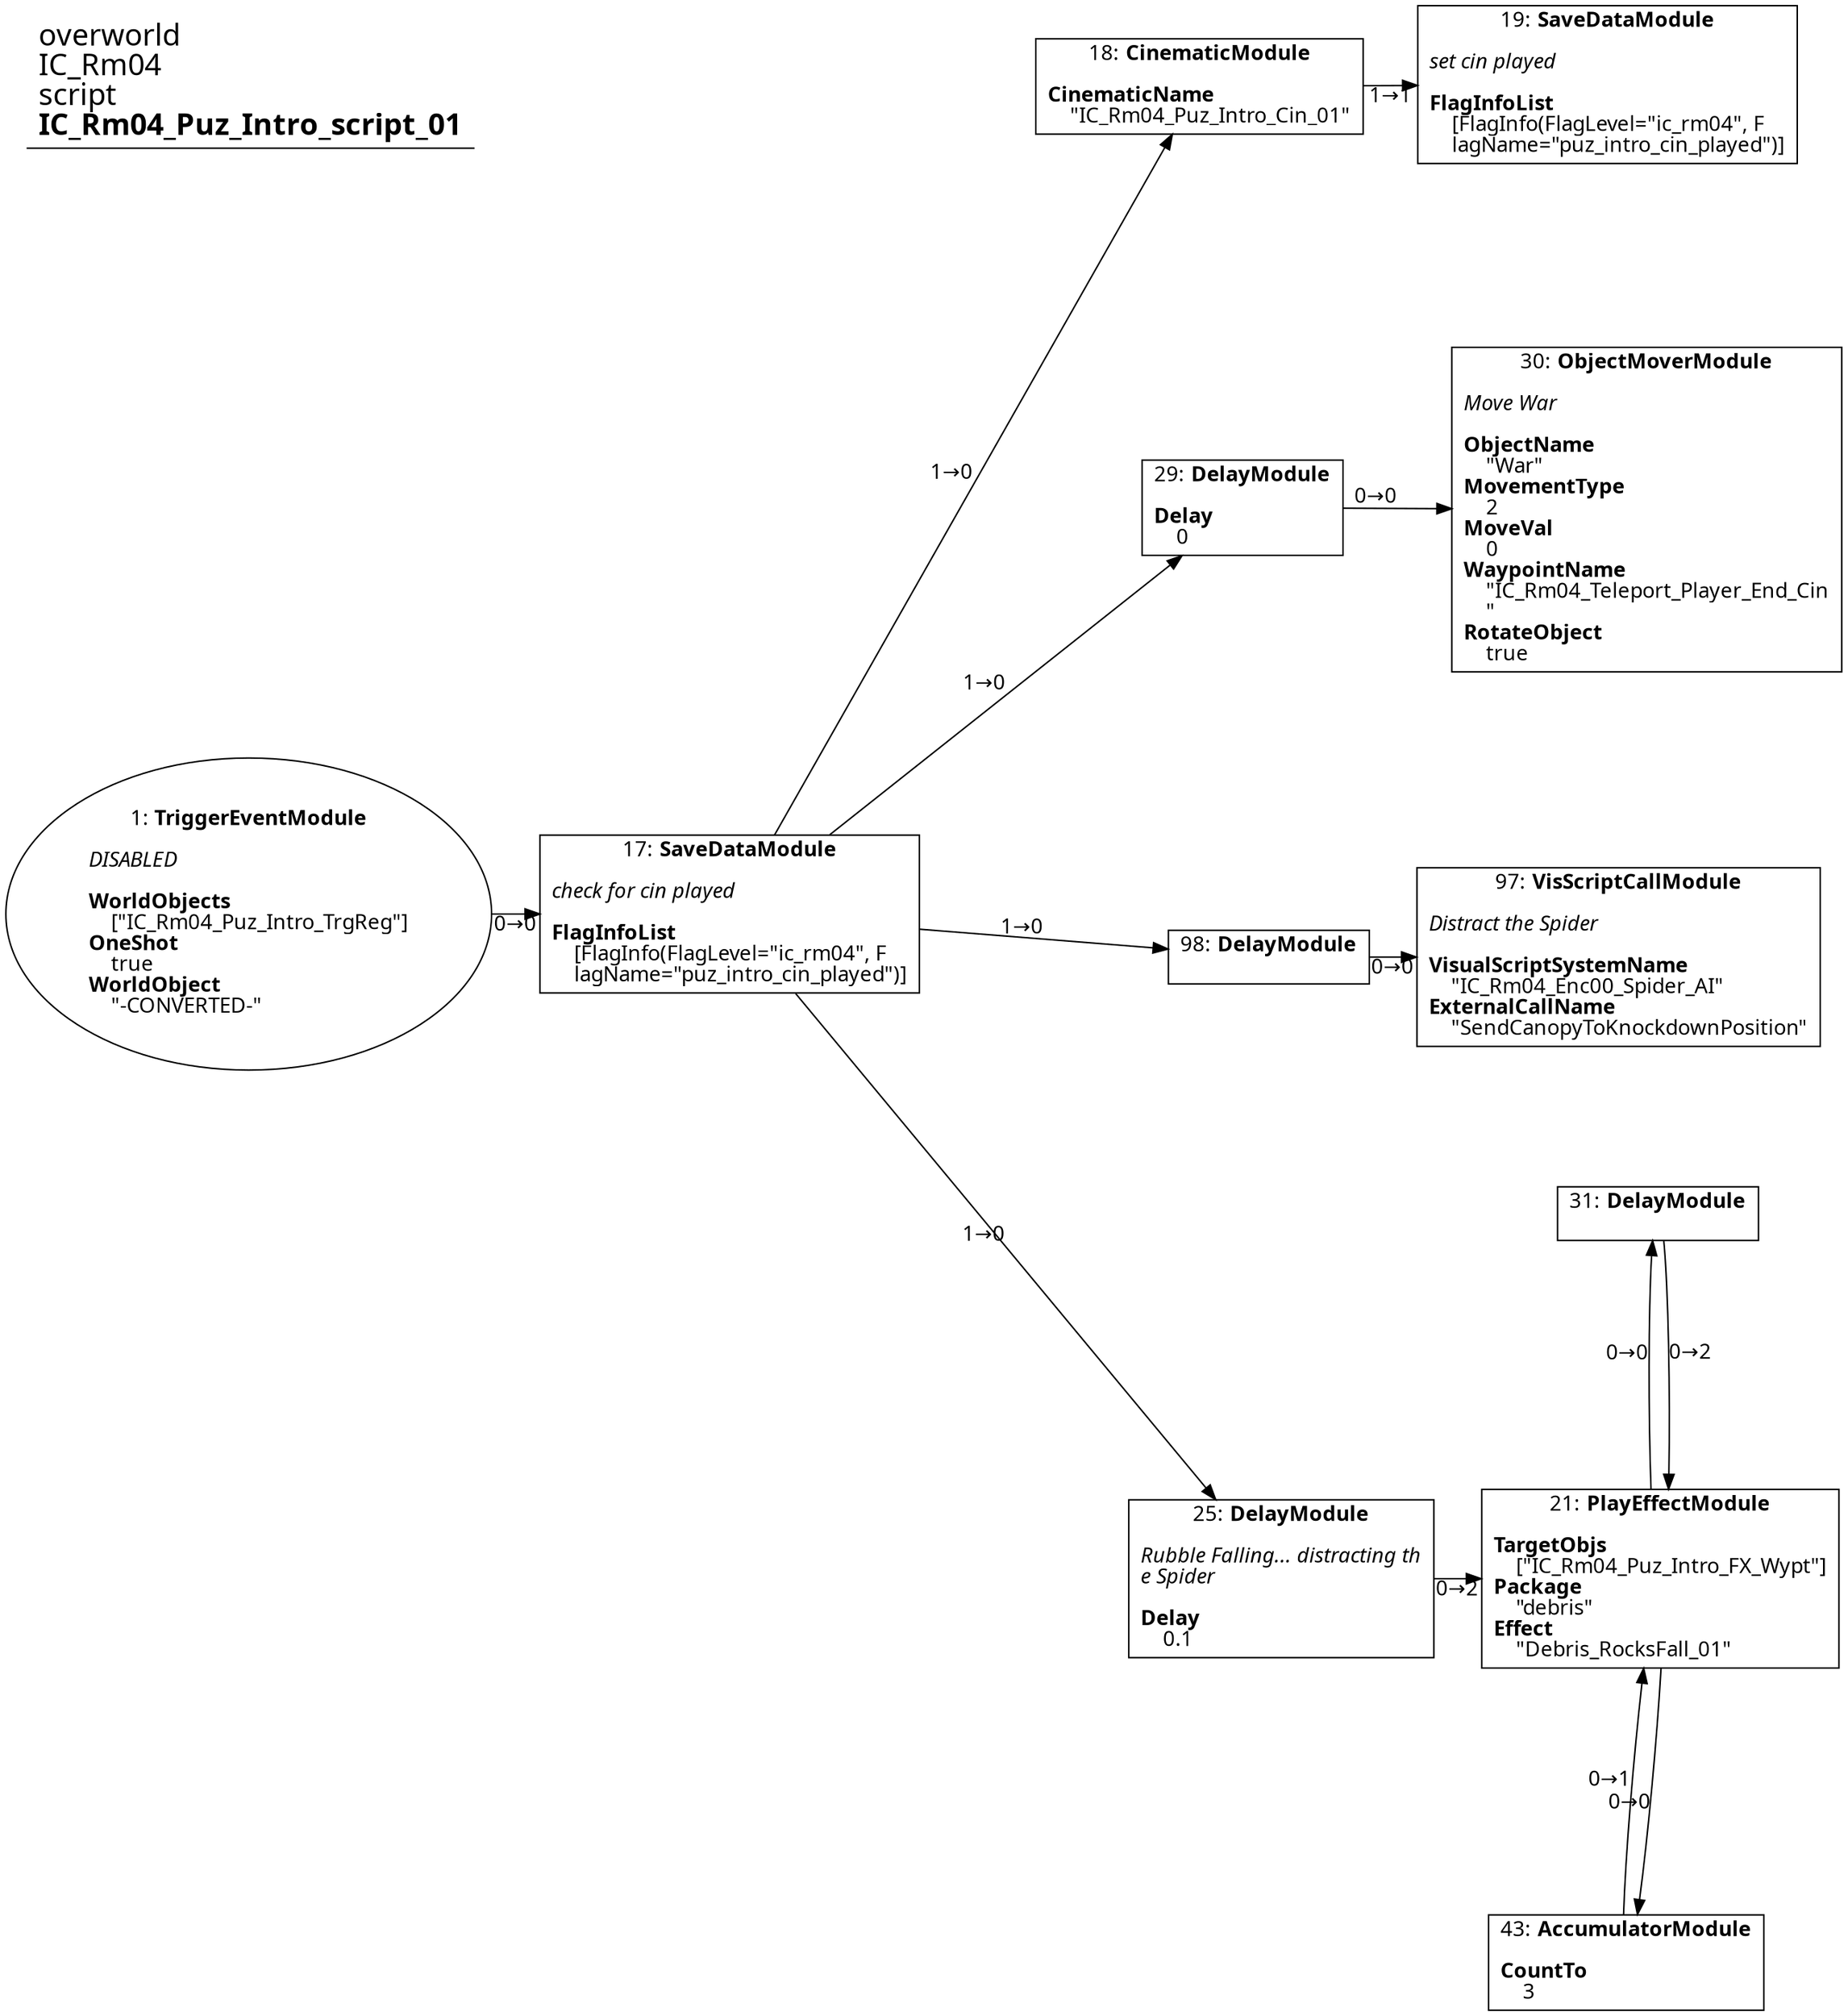 digraph {
    layout = fdp;
    overlap = prism;
    sep = "+16";
    splines = spline;

    node [ shape = box ];

    graph [ fontname = "Segoe UI" ];
    node [ fontname = "Segoe UI" ];
    edge [ fontname = "Segoe UI" ];

    1 [ label = <1: <b>TriggerEventModule</b><br/><br/><i>DISABLED<br align="left"/></i><br align="left"/><b>WorldObjects</b><br align="left"/>    [&quot;IC_Rm04_Puz_Intro_TrgReg&quot;]<br align="left"/><b>OneShot</b><br align="left"/>    true<br align="left"/><b>WorldObject</b><br align="left"/>    &quot;-CONVERTED-&quot;<br align="left"/>> ];
    1 [ shape = oval ]
    1 [ pos = "-1.263,-0.155!" ];
    1 -> 17 [ label = "0→0" ];

    17 [ label = <17: <b>SaveDataModule</b><br/><br/><i>check for cin played<br align="left"/></i><br align="left"/><b>FlagInfoList</b><br align="left"/>    [FlagInfo(FlagLevel=&quot;ic_rm04&quot;, F<br align="left"/>    lagName=&quot;puz_intro_cin_played&quot;)]<br align="left"/>> ];
    17 [ pos = "-1.01,-0.155!" ];
    17 -> 29 [ label = "1→0" ];
    17 -> 25 [ label = "1→0" ];
    17 -> 18 [ label = "1→0" ];
    17 -> 98 [ label = "1→0" ];

    18 [ label = <18: <b>CinematicModule</b><br/><br/><b>CinematicName</b><br align="left"/>    &quot;IC_Rm04_Puz_Intro_Cin_01&quot;<br align="left"/>> ];
    18 [ pos = "-0.757,0.287!" ];
    18 -> 19 [ label = "1→1" ];

    19 [ label = <19: <b>SaveDataModule</b><br/><br/><i>set cin played<br align="left"/></i><br align="left"/><b>FlagInfoList</b><br align="left"/>    [FlagInfo(FlagLevel=&quot;ic_rm04&quot;, F<br align="left"/>    lagName=&quot;puz_intro_cin_played&quot;)]<br align="left"/>> ];
    19 [ pos = "-0.53900003,0.28800002!" ];

    21 [ label = <21: <b>PlayEffectModule</b><br/><br/><b>TargetObjs</b><br align="left"/>    [&quot;IC_Rm04_Puz_Intro_FX_Wypt&quot;]<br align="left"/><b>Package</b><br align="left"/>    &quot;debris&quot;<br align="left"/><b>Effect</b><br align="left"/>    &quot;Debris_RocksFall_01&quot;<br align="left"/>> ];
    21 [ pos = "-0.514,-0.51000005!" ];
    21 -> 43 [ label = "0→0" ];
    21 -> 31 [ label = "0→0" ];

    25 [ label = <25: <b>DelayModule</b><br/><br/><i>Rubble Falling... distracting th<br align="left"/>e Spider<br align="left"/></i><br align="left"/><b>Delay</b><br align="left"/>    0.1<br align="left"/>> ];
    25 [ pos = "-0.71000004,-0.51000005!" ];
    25 -> 21 [ label = "0→2" ];

    29 [ label = <29: <b>DelayModule</b><br/><br/><b>Delay</b><br align="left"/>    0<br align="left"/>> ];
    29 [ pos = "-0.734,0.062000003!" ];
    29 -> 30 [ label = "0→0" ];

    30 [ label = <30: <b>ObjectMoverModule</b><br/><br/><i>Move War<br align="left"/></i><br align="left"/><b>ObjectName</b><br align="left"/>    &quot;War&quot;<br align="left"/><b>MovementType</b><br align="left"/>    2<br align="left"/><b>MoveVal</b><br align="left"/>    0<br align="left"/><b>WaypointName</b><br align="left"/>    &quot;IC_Rm04_Teleport_Player_End_Cin<br align="left"/>    &quot;<br align="left"/><b>RotateObject</b><br align="left"/>    true<br align="left"/>> ];
    30 [ pos = "-0.518,0.061000004!" ];

    31 [ label = <31: <b>DelayModule</b><br/><br/>> ];
    31 [ pos = "-0.512,-0.31500003!" ];
    31 -> 21 [ label = "0→2" ];

    43 [ label = <43: <b>AccumulatorModule</b><br/><br/><b>CountTo</b><br align="left"/>    3<br align="left"/>> ];
    43 [ pos = "-0.52900004,-0.71500003!" ];
    43 -> 21 [ label = "0→1" ];

    97 [ label = <97: <b>VisScriptCallModule</b><br/><br/><i>Distract the Spider<br align="left"/></i><br align="left"/><b>VisualScriptSystemName</b><br align="left"/>    &quot;IC_Rm04_Enc00_Spider_AI&quot;<br align="left"/><b>ExternalCallName</b><br align="left"/>    &quot;SendCanopyToKnockdownPosition&quot;<br align="left"/>> ];
    97 [ pos = "-0.54,-0.178!" ];

    98 [ label = <98: <b>DelayModule</b><br/><br/>> ];
    98 [ pos = "-0.71300006,-0.178!" ];
    98 -> 97 [ label = "0→0" ];

    title [ pos = "-1.264,0.289!" ];
    title [ shape = underline ];
    title [ label = <<font point-size="20">overworld<br align="left"/>IC_Rm04<br align="left"/>script<br align="left"/><b>IC_Rm04_Puz_Intro_script_01</b><br align="left"/></font>> ];
}
